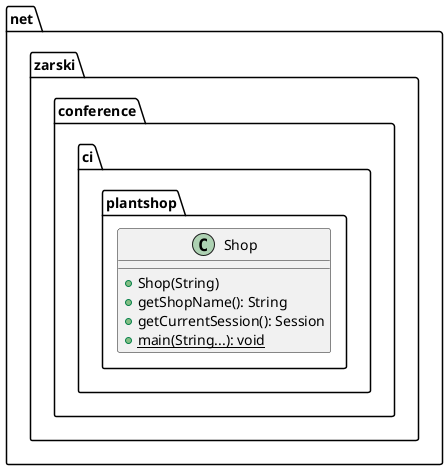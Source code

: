 @startuml

    namespace net.zarski.conference.ci.plantshop {
        class Shop {
            +Shop(String)
            +getShopName(): String
            +getCurrentSession(): Session
            {static} +main(String...): void
        }
    }

@enduml
